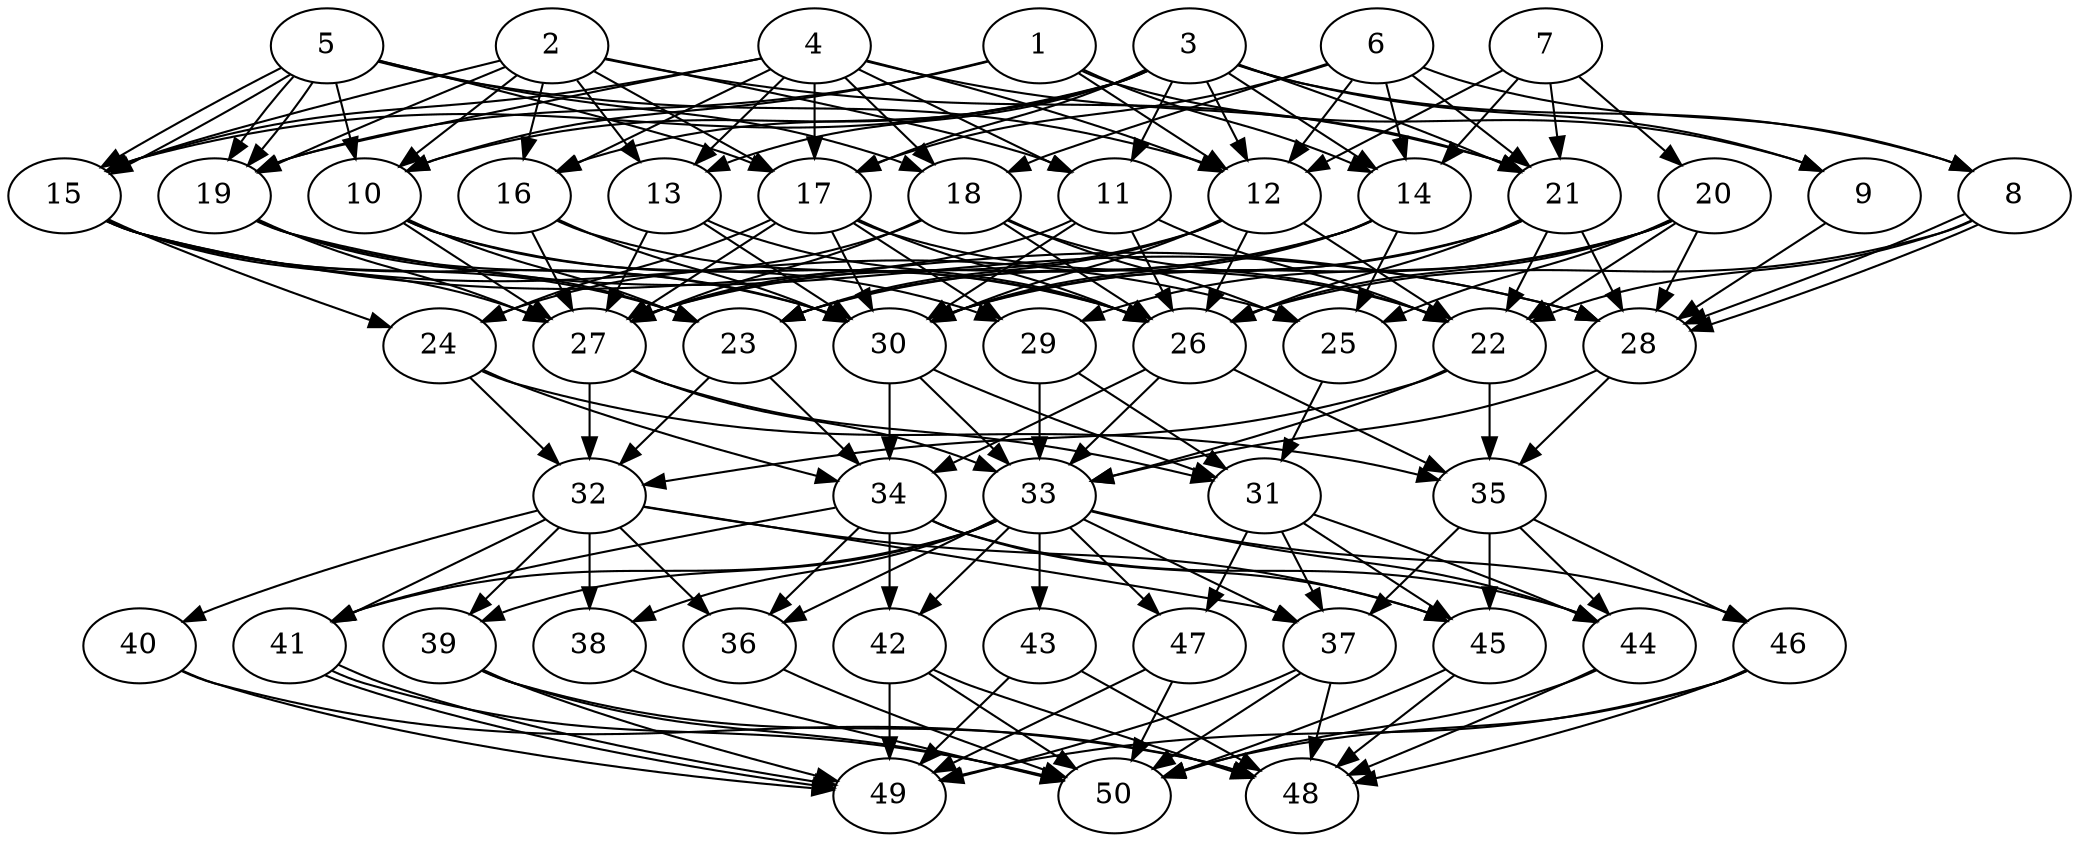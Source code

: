 // DAG automatically generated by daggen at Tue Aug  6 16:32:29 2019
// ./daggen --dot -n 50 --ccr 0.5 --fat 0.6 --regular 0.5 --density 0.8 --mindata 5242880 --maxdata 52428800 
digraph G {
  1 [size="52740096", alpha="0.12", expect_size="26370048"] 
  1 -> 9 [size ="26370048"]
  1 -> 10 [size ="26370048"]
  1 -> 12 [size ="26370048"]
  1 -> 14 [size ="26370048"]
  1 -> 19 [size ="26370048"]
  2 [size="17283072", alpha="0.00", expect_size="8641536"] 
  2 -> 10 [size ="8641536"]
  2 -> 11 [size ="8641536"]
  2 -> 13 [size ="8641536"]
  2 -> 15 [size ="8641536"]
  2 -> 16 [size ="8641536"]
  2 -> 17 [size ="8641536"]
  2 -> 19 [size ="8641536"]
  2 -> 21 [size ="8641536"]
  3 [size="42502144", alpha="0.04", expect_size="21251072"] 
  3 -> 8 [size ="21251072"]
  3 -> 9 [size ="21251072"]
  3 -> 10 [size ="21251072"]
  3 -> 11 [size ="21251072"]
  3 -> 12 [size ="21251072"]
  3 -> 13 [size ="21251072"]
  3 -> 14 [size ="21251072"]
  3 -> 15 [size ="21251072"]
  3 -> 16 [size ="21251072"]
  3 -> 17 [size ="21251072"]
  3 -> 21 [size ="21251072"]
  4 [size="58781696", alpha="0.06", expect_size="29390848"] 
  4 -> 11 [size ="29390848"]
  4 -> 12 [size ="29390848"]
  4 -> 13 [size ="29390848"]
  4 -> 15 [size ="29390848"]
  4 -> 16 [size ="29390848"]
  4 -> 17 [size ="29390848"]
  4 -> 18 [size ="29390848"]
  4 -> 19 [size ="29390848"]
  4 -> 21 [size ="29390848"]
  5 [size="93685760", alpha="0.10", expect_size="46842880"] 
  5 -> 10 [size ="46842880"]
  5 -> 12 [size ="46842880"]
  5 -> 15 [size ="46842880"]
  5 -> 15 [size ="46842880"]
  5 -> 17 [size ="46842880"]
  5 -> 18 [size ="46842880"]
  5 -> 19 [size ="46842880"]
  5 -> 19 [size ="46842880"]
  6 [size="73510912", alpha="0.10", expect_size="36755456"] 
  6 -> 8 [size ="36755456"]
  6 -> 12 [size ="36755456"]
  6 -> 14 [size ="36755456"]
  6 -> 17 [size ="36755456"]
  6 -> 18 [size ="36755456"]
  6 -> 21 [size ="36755456"]
  7 [size="87967744", alpha="0.03", expect_size="43983872"] 
  7 -> 12 [size ="43983872"]
  7 -> 14 [size ="43983872"]
  7 -> 20 [size ="43983872"]
  7 -> 21 [size ="43983872"]
  8 [size="94576640", alpha="0.07", expect_size="47288320"] 
  8 -> 22 [size ="47288320"]
  8 -> 26 [size ="47288320"]
  8 -> 28 [size ="47288320"]
  8 -> 28 [size ="47288320"]
  9 [size="68941824", alpha="0.05", expect_size="34470912"] 
  9 -> 28 [size ="34470912"]
  10 [size="18147328", alpha="0.19", expect_size="9073664"] 
  10 -> 23 [size ="9073664"]
  10 -> 26 [size ="9073664"]
  10 -> 27 [size ="9073664"]
  10 -> 29 [size ="9073664"]
  11 [size="63825920", alpha="0.09", expect_size="31912960"] 
  11 -> 22 [size ="31912960"]
  11 -> 26 [size ="31912960"]
  11 -> 27 [size ="31912960"]
  11 -> 30 [size ="31912960"]
  12 [size="24772608", alpha="0.18", expect_size="12386304"] 
  12 -> 22 [size ="12386304"]
  12 -> 23 [size ="12386304"]
  12 -> 26 [size ="12386304"]
  12 -> 27 [size ="12386304"]
  12 -> 30 [size ="12386304"]
  13 [size="25546752", alpha="0.11", expect_size="12773376"] 
  13 -> 26 [size ="12773376"]
  13 -> 27 [size ="12773376"]
  13 -> 30 [size ="12773376"]
  14 [size="46600192", alpha="0.12", expect_size="23300096"] 
  14 -> 23 [size ="23300096"]
  14 -> 25 [size ="23300096"]
  14 -> 27 [size ="23300096"]
  14 -> 30 [size ="23300096"]
  15 [size="76437504", alpha="0.07", expect_size="38218752"] 
  15 -> 23 [size ="38218752"]
  15 -> 24 [size ="38218752"]
  15 -> 25 [size ="38218752"]
  15 -> 27 [size ="38218752"]
  15 -> 28 [size ="38218752"]
  15 -> 30 [size ="38218752"]
  16 [size="28307456", alpha="0.15", expect_size="14153728"] 
  16 -> 26 [size ="14153728"]
  16 -> 27 [size ="14153728"]
  16 -> 30 [size ="14153728"]
  17 [size="75139072", alpha="0.13", expect_size="37569536"] 
  17 -> 22 [size ="37569536"]
  17 -> 24 [size ="37569536"]
  17 -> 26 [size ="37569536"]
  17 -> 27 [size ="37569536"]
  17 -> 29 [size ="37569536"]
  17 -> 30 [size ="37569536"]
  18 [size="89329664", alpha="0.06", expect_size="44664832"] 
  18 -> 22 [size ="44664832"]
  18 -> 24 [size ="44664832"]
  18 -> 25 [size ="44664832"]
  18 -> 26 [size ="44664832"]
  18 -> 27 [size ="44664832"]
  19 [size="26511360", alpha="0.05", expect_size="13255680"] 
  19 -> 23 [size ="13255680"]
  19 -> 27 [size ="13255680"]
  19 -> 28 [size ="13255680"]
  19 -> 30 [size ="13255680"]
  20 [size="49614848", alpha="0.04", expect_size="24807424"] 
  20 -> 22 [size ="24807424"]
  20 -> 25 [size ="24807424"]
  20 -> 26 [size ="24807424"]
  20 -> 28 [size ="24807424"]
  20 -> 29 [size ="24807424"]
  20 -> 30 [size ="24807424"]
  21 [size="46002176", alpha="0.13", expect_size="23001088"] 
  21 -> 22 [size ="23001088"]
  21 -> 23 [size ="23001088"]
  21 -> 26 [size ="23001088"]
  21 -> 28 [size ="23001088"]
  21 -> 30 [size ="23001088"]
  22 [size="89829376", alpha="0.03", expect_size="44914688"] 
  22 -> 32 [size ="44914688"]
  22 -> 33 [size ="44914688"]
  22 -> 35 [size ="44914688"]
  23 [size="79712256", alpha="0.00", expect_size="39856128"] 
  23 -> 32 [size ="39856128"]
  23 -> 34 [size ="39856128"]
  24 [size="35092480", alpha="0.07", expect_size="17546240"] 
  24 -> 32 [size ="17546240"]
  24 -> 34 [size ="17546240"]
  24 -> 35 [size ="17546240"]
  25 [size="92186624", alpha="0.12", expect_size="46093312"] 
  25 -> 31 [size ="46093312"]
  26 [size="28534784", alpha="0.10", expect_size="14267392"] 
  26 -> 33 [size ="14267392"]
  26 -> 34 [size ="14267392"]
  26 -> 35 [size ="14267392"]
  27 [size="101126144", alpha="0.05", expect_size="50563072"] 
  27 -> 31 [size ="50563072"]
  27 -> 32 [size ="50563072"]
  27 -> 33 [size ="50563072"]
  28 [size="70207488", alpha="0.17", expect_size="35103744"] 
  28 -> 33 [size ="35103744"]
  28 -> 35 [size ="35103744"]
  29 [size="98883584", alpha="0.02", expect_size="49441792"] 
  29 -> 31 [size ="49441792"]
  29 -> 33 [size ="49441792"]
  30 [size="26619904", alpha="0.09", expect_size="13309952"] 
  30 -> 31 [size ="13309952"]
  30 -> 33 [size ="13309952"]
  30 -> 34 [size ="13309952"]
  31 [size="47644672", alpha="0.06", expect_size="23822336"] 
  31 -> 37 [size ="23822336"]
  31 -> 44 [size ="23822336"]
  31 -> 45 [size ="23822336"]
  31 -> 47 [size ="23822336"]
  32 [size="15470592", alpha="0.07", expect_size="7735296"] 
  32 -> 36 [size ="7735296"]
  32 -> 37 [size ="7735296"]
  32 -> 38 [size ="7735296"]
  32 -> 39 [size ="7735296"]
  32 -> 40 [size ="7735296"]
  32 -> 41 [size ="7735296"]
  32 -> 45 [size ="7735296"]
  33 [size="31266816", alpha="0.11", expect_size="15633408"] 
  33 -> 36 [size ="15633408"]
  33 -> 37 [size ="15633408"]
  33 -> 38 [size ="15633408"]
  33 -> 39 [size ="15633408"]
  33 -> 41 [size ="15633408"]
  33 -> 42 [size ="15633408"]
  33 -> 43 [size ="15633408"]
  33 -> 44 [size ="15633408"]
  33 -> 46 [size ="15633408"]
  33 -> 47 [size ="15633408"]
  34 [size="32677888", alpha="0.03", expect_size="16338944"] 
  34 -> 36 [size ="16338944"]
  34 -> 41 [size ="16338944"]
  34 -> 42 [size ="16338944"]
  34 -> 44 [size ="16338944"]
  34 -> 45 [size ="16338944"]
  35 [size="68005888", alpha="0.08", expect_size="34002944"] 
  35 -> 37 [size ="34002944"]
  35 -> 44 [size ="34002944"]
  35 -> 45 [size ="34002944"]
  35 -> 46 [size ="34002944"]
  36 [size="31703040", alpha="0.18", expect_size="15851520"] 
  36 -> 50 [size ="15851520"]
  37 [size="81170432", alpha="0.01", expect_size="40585216"] 
  37 -> 48 [size ="40585216"]
  37 -> 49 [size ="40585216"]
  37 -> 50 [size ="40585216"]
  38 [size="10772480", alpha="0.01", expect_size="5386240"] 
  38 -> 50 [size ="5386240"]
  39 [size="93343744", alpha="0.04", expect_size="46671872"] 
  39 -> 48 [size ="46671872"]
  39 -> 49 [size ="46671872"]
  39 -> 50 [size ="46671872"]
  40 [size="104226816", alpha="0.15", expect_size="52113408"] 
  40 -> 48 [size ="52113408"]
  40 -> 49 [size ="52113408"]
  41 [size="51083264", alpha="0.14", expect_size="25541632"] 
  41 -> 49 [size ="25541632"]
  41 -> 49 [size ="25541632"]
  41 -> 50 [size ="25541632"]
  42 [size="81625088", alpha="0.10", expect_size="40812544"] 
  42 -> 48 [size ="40812544"]
  42 -> 49 [size ="40812544"]
  42 -> 50 [size ="40812544"]
  43 [size="21397504", alpha="0.01", expect_size="10698752"] 
  43 -> 48 [size ="10698752"]
  43 -> 49 [size ="10698752"]
  44 [size="74203136", alpha="0.16", expect_size="37101568"] 
  44 -> 48 [size ="37101568"]
  44 -> 50 [size ="37101568"]
  45 [size="87418880", alpha="0.09", expect_size="43709440"] 
  45 -> 48 [size ="43709440"]
  45 -> 50 [size ="43709440"]
  46 [size="32622592", alpha="0.06", expect_size="16311296"] 
  46 -> 48 [size ="16311296"]
  46 -> 49 [size ="16311296"]
  46 -> 50 [size ="16311296"]
  47 [size="22009856", alpha="0.02", expect_size="11004928"] 
  47 -> 49 [size ="11004928"]
  47 -> 50 [size ="11004928"]
  48 [size="25862144", alpha="0.11", expect_size="12931072"] 
  49 [size="28651520", alpha="0.18", expect_size="14325760"] 
  50 [size="46407680", alpha="0.09", expect_size="23203840"] 
}
